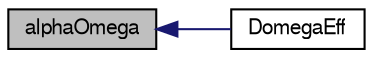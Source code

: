 digraph "alphaOmega"
{
  bgcolor="transparent";
  edge [fontname="FreeSans",fontsize="10",labelfontname="FreeSans",labelfontsize="10"];
  node [fontname="FreeSans",fontsize="10",shape=record];
  rankdir="LR";
  Node1 [label="alphaOmega",height=0.2,width=0.4,color="black", fillcolor="grey75", style="filled" fontcolor="black"];
  Node1 -> Node2 [dir="back",color="midnightblue",fontsize="10",style="solid",fontname="FreeSans"];
  Node2 [label="DomegaEff",height=0.2,width=0.4,color="black",URL="$a01207.html#a0f35b60bf9f24c0f9b7705903e701feb",tooltip="Return the effective diffusivity for omega. "];
}
